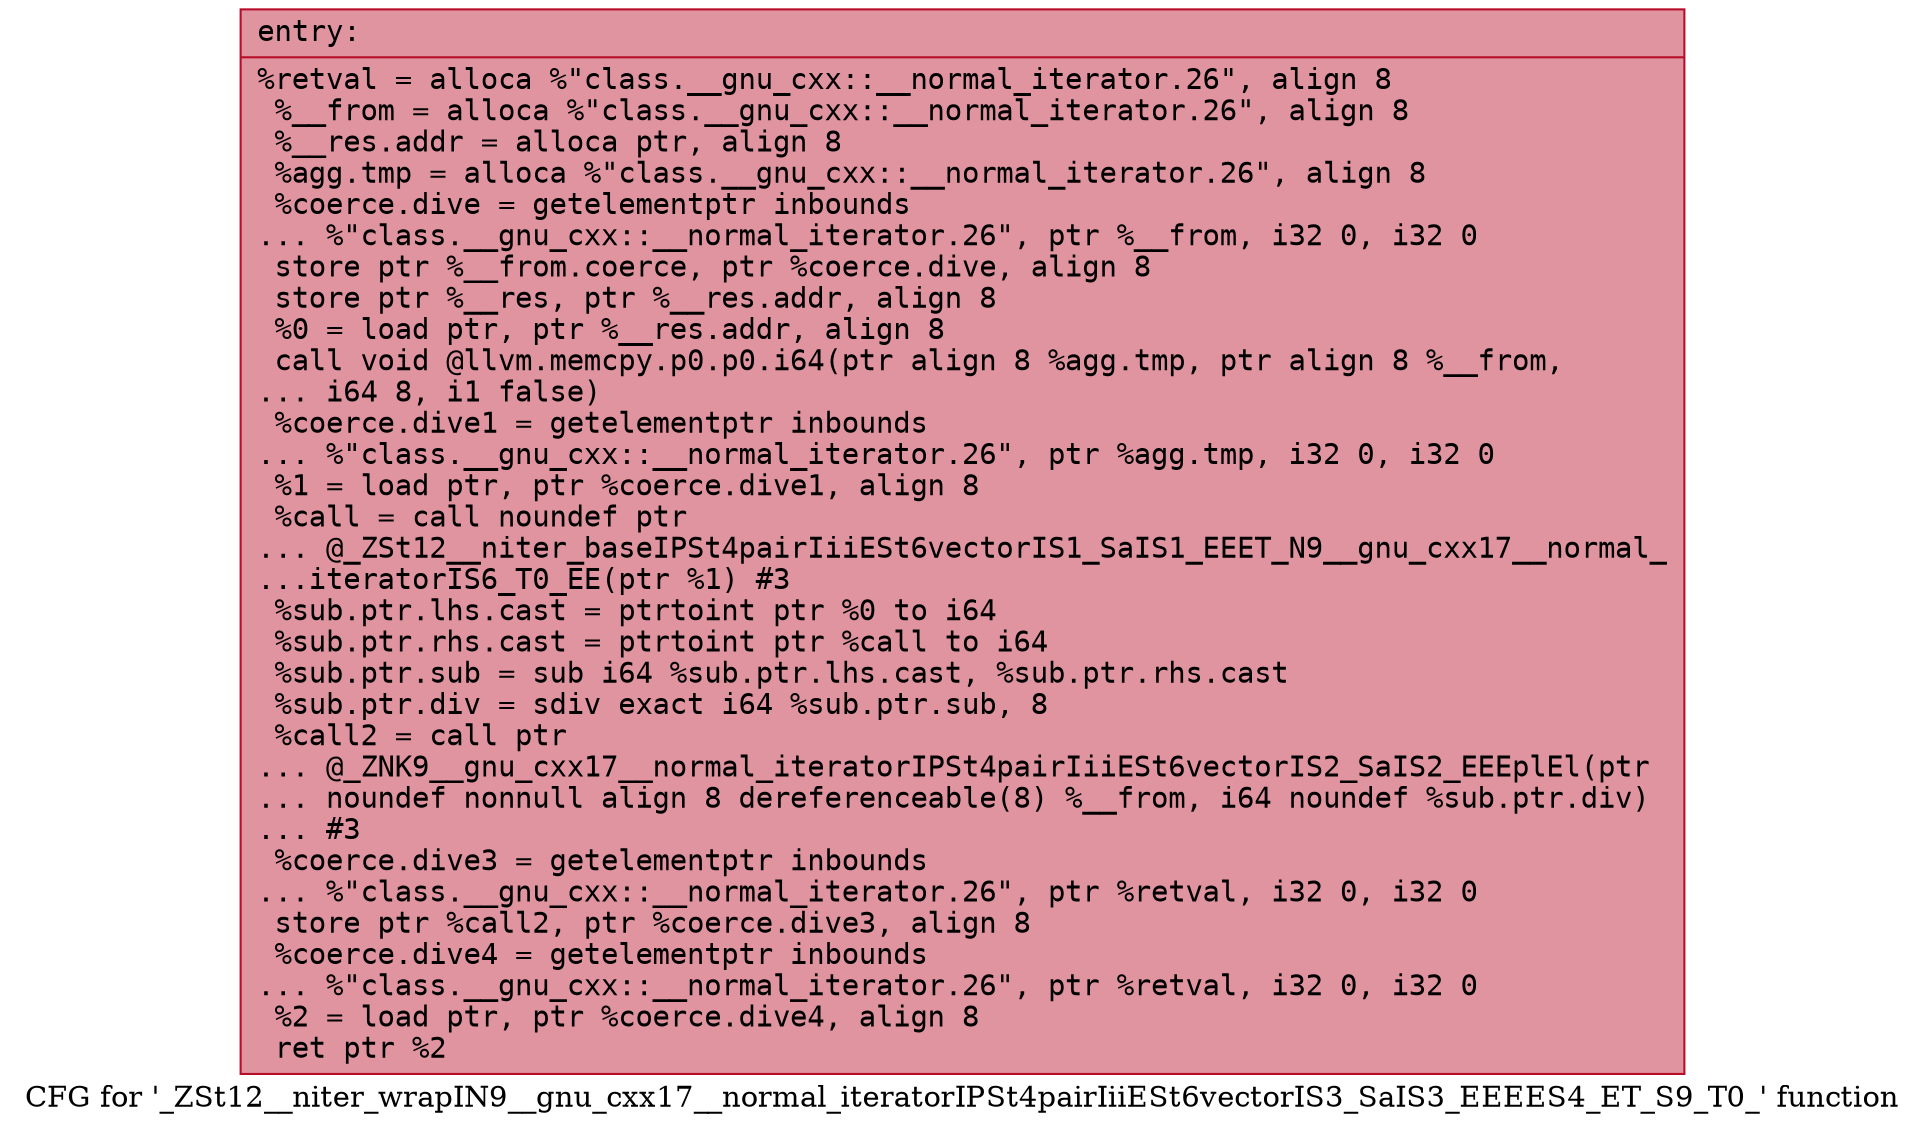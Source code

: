 digraph "CFG for '_ZSt12__niter_wrapIN9__gnu_cxx17__normal_iteratorIPSt4pairIiiESt6vectorIS3_SaIS3_EEEES4_ET_S9_T0_' function" {
	label="CFG for '_ZSt12__niter_wrapIN9__gnu_cxx17__normal_iteratorIPSt4pairIiiESt6vectorIS3_SaIS3_EEEES4_ET_S9_T0_' function";

	Node0x56307d7758c0 [shape=record,color="#b70d28ff", style=filled, fillcolor="#b70d2870" fontname="Courier",label="{entry:\l|  %retval = alloca %\"class.__gnu_cxx::__normal_iterator.26\", align 8\l  %__from = alloca %\"class.__gnu_cxx::__normal_iterator.26\", align 8\l  %__res.addr = alloca ptr, align 8\l  %agg.tmp = alloca %\"class.__gnu_cxx::__normal_iterator.26\", align 8\l  %coerce.dive = getelementptr inbounds\l... %\"class.__gnu_cxx::__normal_iterator.26\", ptr %__from, i32 0, i32 0\l  store ptr %__from.coerce, ptr %coerce.dive, align 8\l  store ptr %__res, ptr %__res.addr, align 8\l  %0 = load ptr, ptr %__res.addr, align 8\l  call void @llvm.memcpy.p0.p0.i64(ptr align 8 %agg.tmp, ptr align 8 %__from,\l... i64 8, i1 false)\l  %coerce.dive1 = getelementptr inbounds\l... %\"class.__gnu_cxx::__normal_iterator.26\", ptr %agg.tmp, i32 0, i32 0\l  %1 = load ptr, ptr %coerce.dive1, align 8\l  %call = call noundef ptr\l... @_ZSt12__niter_baseIPSt4pairIiiESt6vectorIS1_SaIS1_EEET_N9__gnu_cxx17__normal_\l...iteratorIS6_T0_EE(ptr %1) #3\l  %sub.ptr.lhs.cast = ptrtoint ptr %0 to i64\l  %sub.ptr.rhs.cast = ptrtoint ptr %call to i64\l  %sub.ptr.sub = sub i64 %sub.ptr.lhs.cast, %sub.ptr.rhs.cast\l  %sub.ptr.div = sdiv exact i64 %sub.ptr.sub, 8\l  %call2 = call ptr\l... @_ZNK9__gnu_cxx17__normal_iteratorIPSt4pairIiiESt6vectorIS2_SaIS2_EEEplEl(ptr\l... noundef nonnull align 8 dereferenceable(8) %__from, i64 noundef %sub.ptr.div)\l... #3\l  %coerce.dive3 = getelementptr inbounds\l... %\"class.__gnu_cxx::__normal_iterator.26\", ptr %retval, i32 0, i32 0\l  store ptr %call2, ptr %coerce.dive3, align 8\l  %coerce.dive4 = getelementptr inbounds\l... %\"class.__gnu_cxx::__normal_iterator.26\", ptr %retval, i32 0, i32 0\l  %2 = load ptr, ptr %coerce.dive4, align 8\l  ret ptr %2\l}"];
}
